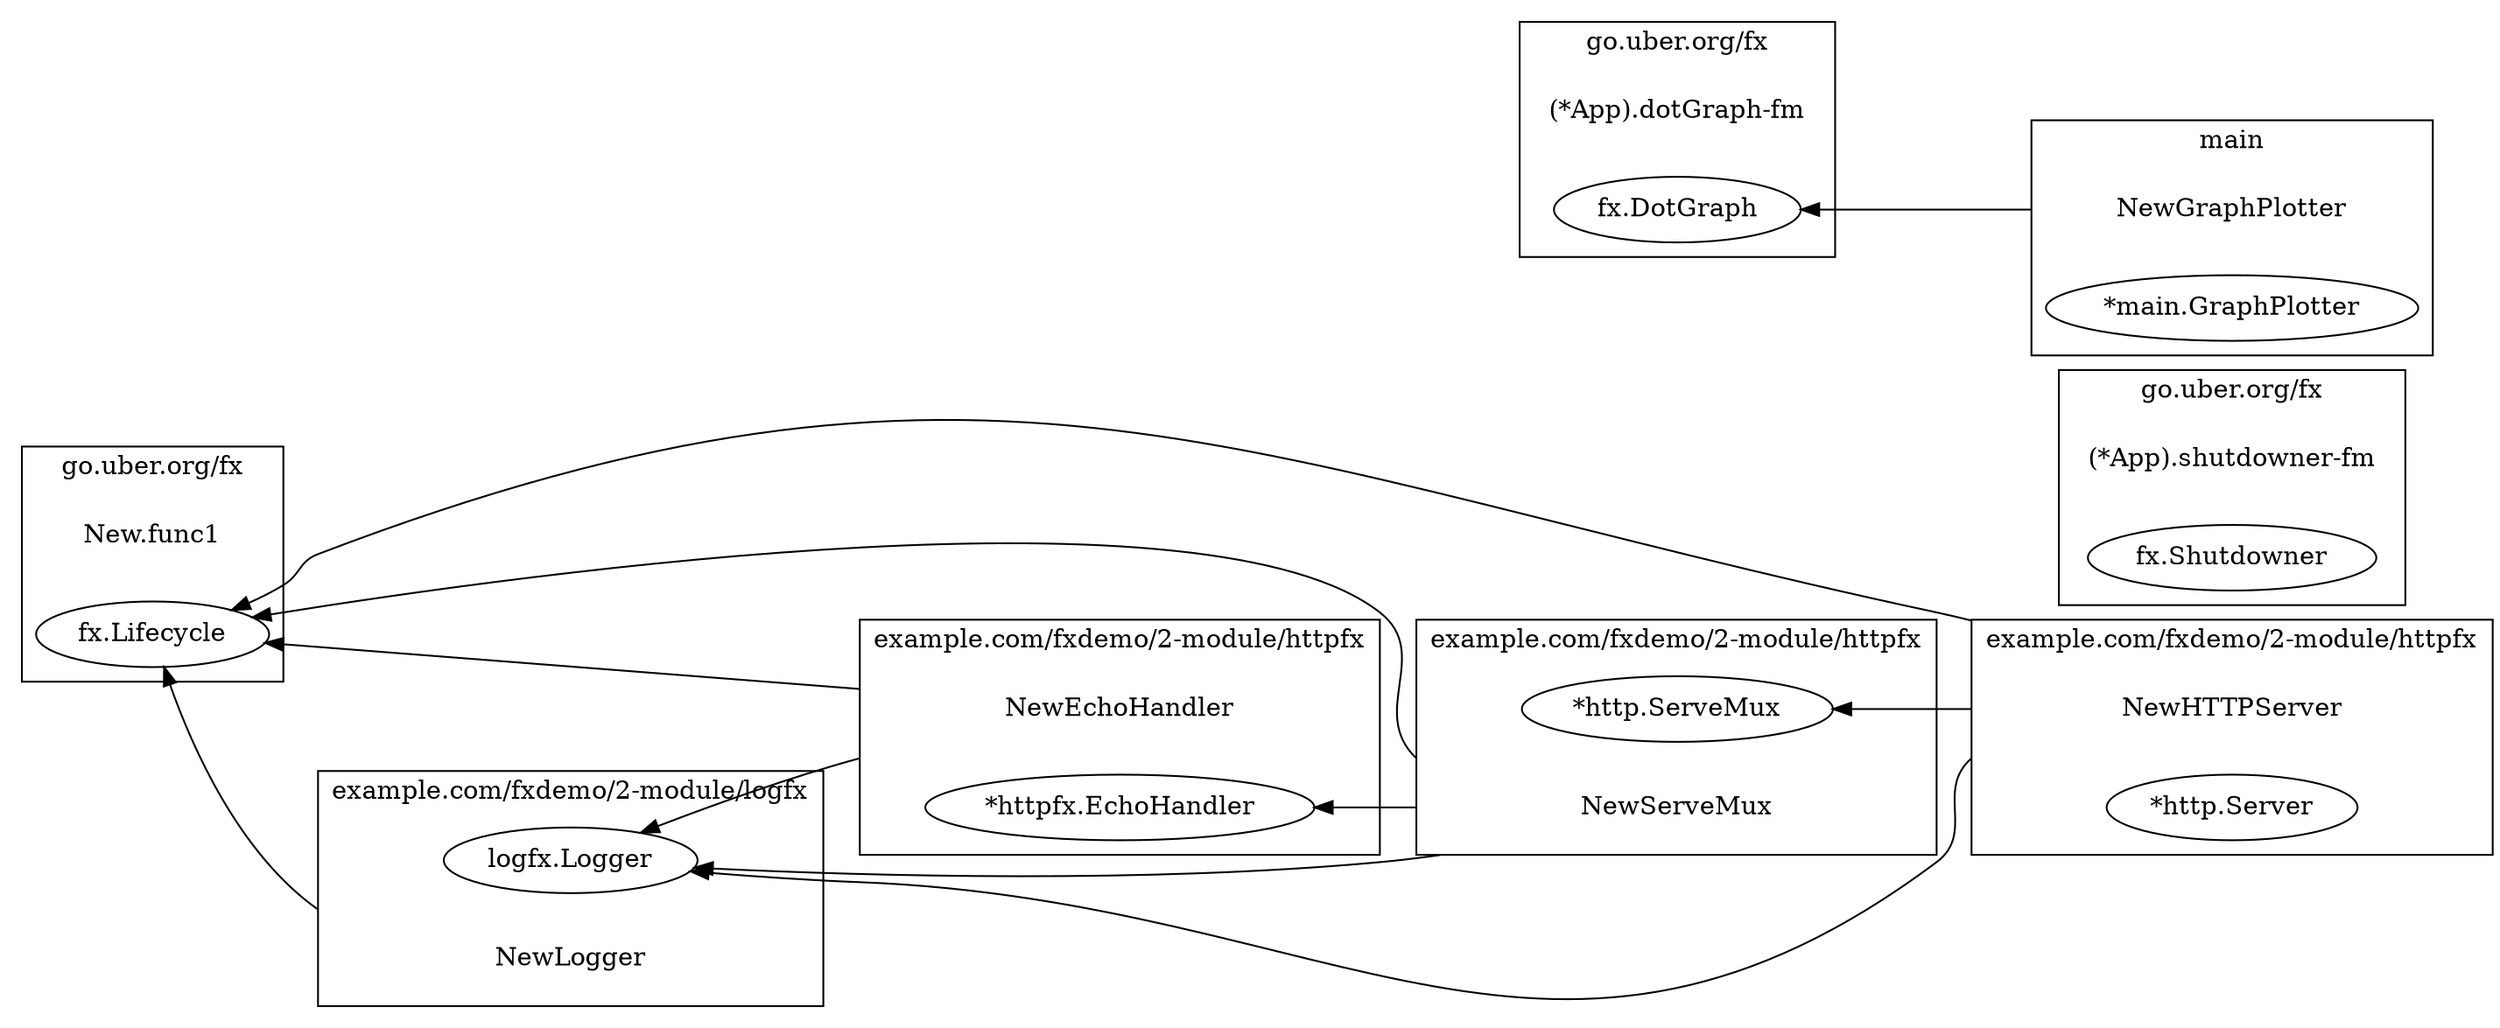 digraph {
	rankdir=RL;
	graph [compound=true];
	
		subgraph cluster_0 {
			label = "go.uber.org/fx";
			constructor_0 [shape=plaintext label="New.func1"];
			
			"fx.Lifecycle" [label=<fx.Lifecycle>];
			
		}
		
		
		subgraph cluster_1 {
			label = "go.uber.org/fx";
			constructor_1 [shape=plaintext label="(*App).shutdowner-fm"];
			
			"fx.Shutdowner" [label=<fx.Shutdowner>];
			
		}
		
		
		subgraph cluster_2 {
			label = "go.uber.org/fx";
			constructor_2 [shape=plaintext label="(*App).dotGraph-fm"];
			
			"fx.DotGraph" [label=<fx.DotGraph>];
			
		}
		
		
		subgraph cluster_3 {
			label = "main";
			constructor_3 [shape=plaintext label="NewGraphPlotter"];
			
			"*main.GraphPlotter" [label=<*main.GraphPlotter>];
			
		}
		
			constructor_3 -> "fx.DotGraph" [ltail=cluster_3];
		
		
		subgraph cluster_4 {
			label = "example.com/fxdemo/2-module/httpfx";
			constructor_4 [shape=plaintext label="NewHTTPServer"];
			
			"*http.Server" [label=<*http.Server>];
			
		}
		
			constructor_4 -> "fx.Lifecycle" [ltail=cluster_4];
		
			constructor_4 -> "logfx.Logger" [ltail=cluster_4];
		
			constructor_4 -> "*http.ServeMux" [ltail=cluster_4];
		
		
		subgraph cluster_5 {
			label = "example.com/fxdemo/2-module/httpfx";
			constructor_5 [shape=plaintext label="NewEchoHandler"];
			
			"*httpfx.EchoHandler" [label=<*httpfx.EchoHandler>];
			
		}
		
			constructor_5 -> "fx.Lifecycle" [ltail=cluster_5];
		
			constructor_5 -> "logfx.Logger" [ltail=cluster_5];
		
		
		subgraph cluster_6 {
			label = "example.com/fxdemo/2-module/httpfx";
			constructor_6 [shape=plaintext label="NewServeMux"];
			
			"*http.ServeMux" [label=<*http.ServeMux>];
			
		}
		
			constructor_6 -> "fx.Lifecycle" [ltail=cluster_6];
		
			constructor_6 -> "logfx.Logger" [ltail=cluster_6];
		
			constructor_6 -> "*httpfx.EchoHandler" [ltail=cluster_6];
		
		
		subgraph cluster_7 {
			label = "example.com/fxdemo/2-module/logfx";
			constructor_7 [shape=plaintext label="NewLogger"];
			
			"logfx.Logger" [label=<logfx.Logger>];
			
		}
		
			constructor_7 -> "fx.Lifecycle" [ltail=cluster_7];
		
		
	
}